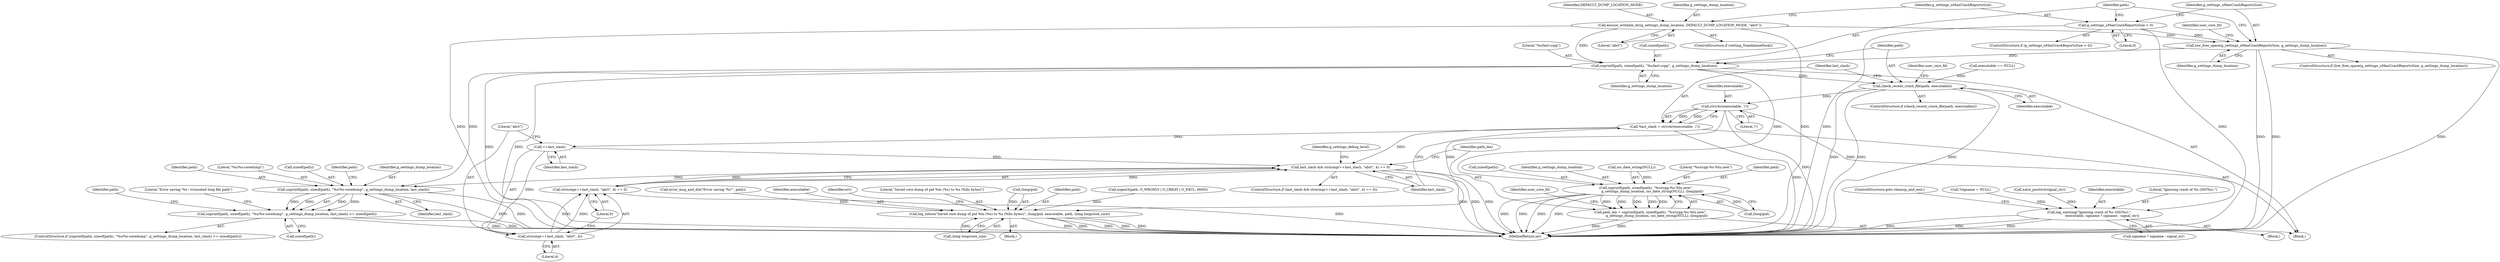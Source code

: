 digraph "0_abrt_3c1b60cfa62d39e5fff5a53a5bc53dae189e740e@API" {
"1000646" [label="(Call,snprintf(path, sizeof(path), \"%s/last-ccpp\", g_settings_dump_location))"];
"1000628" [label="(Call,ensure_writable_dir(g_settings_dump_location, DEFAULT_DUMP_LOCATION_MODE, \"abrt\"))"];
"1000638" [label="(Call,low_free_space(g_settings_nMaxCrashReportsSize, g_settings_dump_location))"];
"1000633" [label="(Call,g_settings_nMaxCrashReportsSize > 0)"];
"1000653" [label="(Call,check_recent_crash_file(path, executable))"];
"1000665" [label="(Call,strrchr(executable, '/'))"];
"1000663" [label="(Call,*last_slash = strrchr(executable, '/'))"];
"1000669" [label="(Call,last_slash && strncmp(++last_slash, \"abrt\", 4) == 0)"];
"1000694" [label="(Call,snprintf(path, sizeof(path), \"%s/%s-coredump\", g_settings_dump_location, last_slash))"];
"1000693" [label="(Call,snprintf(path, sizeof(path), \"%s/%s-coredump\", g_settings_dump_location, last_slash) >= sizeof(path))"];
"1000673" [label="(Call,++last_slash)"];
"1000672" [label="(Call,strncmp(++last_slash, \"abrt\", 4))"];
"1000671" [label="(Call,strncmp(++last_slash, \"abrt\", 4) == 0)"];
"1000684" [label="(Call,log_warning(\"Ignoring crash of %s (SIG%s).\",\n                        executable, signame ? signame : signal_str))"];
"1000741" [label="(Call,log_notice(\"Saved core dump of pid %lu (%s) to %s (%llu bytes)\", (long)pid, executable, path, (long long)core_size))"];
"1000758" [label="(Call,snprintf(path, sizeof(path), \"%s/ccpp-%s-%lu.new\",\n            g_settings_dump_location, iso_date_string(NULL), (long)pid))"];
"1000756" [label="(Call,path_len = snprintf(path, sizeof(path), \"%s/ccpp-%s-%lu.new\",\n            g_settings_dump_location, iso_date_string(NULL), (long)pid))"];
"1000678" [label="(Block,)"];
"1000654" [label="(Identifier,path)"];
"1000698" [label="(Literal,\"%s/%s-coredump\")"];
"1000655" [label="(Identifier,executable)"];
"1000640" [label="(Identifier,g_settings_dump_location)"];
"1000694" [label="(Call,snprintf(path, sizeof(path), \"%s/%s-coredump\", g_settings_dump_location, last_slash))"];
"1000639" [label="(Identifier,g_settings_nMaxCrashReportsSize)"];
"1000700" [label="(Identifier,last_slash)"];
"1000670" [label="(Identifier,last_slash)"];
"1000672" [label="(Call,strncmp(++last_slash, \"abrt\", 4))"];
"1000741" [label="(Call,log_notice(\"Saved core dump of pid %lu (%s) to %s (%llu bytes)\", (long)pid, executable, path, (long long)core_size))"];
"1000594" [label="(Call,*signame = NULL)"];
"1000631" [label="(Literal,\"abrt\")"];
"1000738" [label="(Call,error_msg_and_die(\"Error saving '%s'\", path))"];
"1000759" [label="(Identifier,path)"];
"1000760" [label="(Call,sizeof(path))"];
"1000643" [label="(Identifier,user_core_fd)"];
"1000626" [label="(ControlStructure,if (setting_StandaloneHook))"];
"1000671" [label="(Call,strncmp(++last_slash, \"abrt\", 4) == 0)"];
"1000687" [label="(Call,signame ? signame : signal_str)"];
"1000646" [label="(Call,snprintf(path, sizeof(path), \"%s/last-ccpp\", g_settings_dump_location))"];
"1000665" [label="(Call,strrchr(executable, '/'))"];
"1000746" [label="(Identifier,executable)"];
"1000756" [label="(Call,path_len = snprintf(path, sizeof(path), \"%s/ccpp-%s-%lu.new\",\n            g_settings_dump_location, iso_date_string(NULL), (long)pid))"];
"1000150" [label="(Block,)"];
"1000758" [label="(Call,snprintf(path, sizeof(path), \"%s/ccpp-%s-%lu.new\",\n            g_settings_dump_location, iso_date_string(NULL), (long)pid))"];
"1000766" [label="(Call,(long)pid)"];
"1000650" [label="(Literal,\"%s/last-ccpp\")"];
"1000752" [label="(Identifier,err)"];
"1000742" [label="(Literal,\"Saved core dump of pid %lu (%s) to %s (%llu bytes)\")"];
"1000763" [label="(Identifier,g_settings_dump_location)"];
"1000707" [label="(Identifier,path)"];
"1000748" [label="(Call,(long long)core_size)"];
"1000653" [label="(Call,check_recent_crash_file(path, executable))"];
"1000684" [label="(Call,log_warning(\"Ignoring crash of %s (SIG%s).\",\n                        executable, signame ? signame : signal_str))"];
"1000349" [label="(Call,xatoi_positive(signal_str))"];
"1000743" [label="(Call,(long)pid)"];
"1000747" [label="(Identifier,path)"];
"1000579" [label="(Call,executable == NULL)"];
"1000704" [label="(Literal,\"Error saving '%s': truncated long file path\")"];
"1000675" [label="(Literal,\"abrt\")"];
"1000628" [label="(Call,ensure_writable_dir(g_settings_dump_location, DEFAULT_DUMP_LOCATION_MODE, \"abrt\"))"];
"1000667" [label="(Literal,'/')"];
"1000629" [label="(Identifier,g_settings_dump_location)"];
"1001447" [label="(MethodReturn,int)"];
"1000681" [label="(Identifier,g_settings_debug_level)"];
"1000634" [label="(Identifier,g_settings_nMaxCrashReportsSize)"];
"1000637" [label="(ControlStructure,if (low_free_space(g_settings_nMaxCrashReportsSize, g_settings_dump_location)))"];
"1000757" [label="(Identifier,path_len)"];
"1000696" [label="(Call,sizeof(path))"];
"1000692" [label="(ControlStructure,if (snprintf(path, sizeof(path), \"%s/%s-coredump\", g_settings_dump_location, last_slash) >= sizeof(path)))"];
"1000686" [label="(Identifier,executable)"];
"1000638" [label="(Call,low_free_space(g_settings_nMaxCrashReportsSize, g_settings_dump_location))"];
"1000685" [label="(Literal,\"Ignoring crash of %s (SIG%s).\")"];
"1000683" [label="(Block,)"];
"1000669" [label="(Call,last_slash && strncmp(++last_slash, \"abrt\", 4) == 0)"];
"1000772" [label="(Identifier,user_core_fd)"];
"1000701" [label="(Call,sizeof(path))"];
"1000764" [label="(Call,iso_date_string(NULL))"];
"1000702" [label="(Identifier,path)"];
"1000666" [label="(Identifier,executable)"];
"1000711" [label="(Call,xopen3(path, O_WRONLY | O_CREAT | O_EXCL, 0600))"];
"1000647" [label="(Identifier,path)"];
"1000633" [label="(Call,g_settings_nMaxCrashReportsSize > 0)"];
"1000632" [label="(ControlStructure,if (g_settings_nMaxCrashReportsSize > 0))"];
"1000652" [label="(ControlStructure,if (check_recent_crash_file(path, executable)))"];
"1000648" [label="(Call,sizeof(path))"];
"1000673" [label="(Call,++last_slash)"];
"1000693" [label="(Call,snprintf(path, sizeof(path), \"%s/%s-coredump\", g_settings_dump_location, last_slash) >= sizeof(path))"];
"1000630" [label="(Identifier,DEFAULT_DUMP_LOCATION_MODE)"];
"1000674" [label="(Identifier,last_slash)"];
"1000664" [label="(Identifier,last_slash)"];
"1000663" [label="(Call,*last_slash = strrchr(executable, '/'))"];
"1000691" [label="(ControlStructure,goto cleanup_and_exit;)"];
"1000651" [label="(Identifier,g_settings_dump_location)"];
"1000677" [label="(Literal,0)"];
"1000676" [label="(Literal,4)"];
"1000668" [label="(ControlStructure,if (last_slash && strncmp(++last_slash, \"abrt\", 4) == 0))"];
"1000659" [label="(Identifier,user_core_fd)"];
"1000699" [label="(Identifier,g_settings_dump_location)"];
"1000695" [label="(Identifier,path)"];
"1000762" [label="(Literal,\"%s/ccpp-%s-%lu.new\")"];
"1000635" [label="(Literal,0)"];
"1000646" -> "1000150"  [label="AST: "];
"1000646" -> "1000651"  [label="CFG: "];
"1000647" -> "1000646"  [label="AST: "];
"1000648" -> "1000646"  [label="AST: "];
"1000650" -> "1000646"  [label="AST: "];
"1000651" -> "1000646"  [label="AST: "];
"1000654" -> "1000646"  [label="CFG: "];
"1000646" -> "1001447"  [label="DDG: "];
"1000646" -> "1001447"  [label="DDG: "];
"1000628" -> "1000646"  [label="DDG: "];
"1000638" -> "1000646"  [label="DDG: "];
"1000646" -> "1000653"  [label="DDG: "];
"1000646" -> "1000694"  [label="DDG: "];
"1000646" -> "1000758"  [label="DDG: "];
"1000628" -> "1000626"  [label="AST: "];
"1000628" -> "1000631"  [label="CFG: "];
"1000629" -> "1000628"  [label="AST: "];
"1000630" -> "1000628"  [label="AST: "];
"1000631" -> "1000628"  [label="AST: "];
"1000634" -> "1000628"  [label="CFG: "];
"1000628" -> "1001447"  [label="DDG: "];
"1000628" -> "1001447"  [label="DDG: "];
"1000628" -> "1000638"  [label="DDG: "];
"1000638" -> "1000637"  [label="AST: "];
"1000638" -> "1000640"  [label="CFG: "];
"1000639" -> "1000638"  [label="AST: "];
"1000640" -> "1000638"  [label="AST: "];
"1000643" -> "1000638"  [label="CFG: "];
"1000647" -> "1000638"  [label="CFG: "];
"1000638" -> "1001447"  [label="DDG: "];
"1000638" -> "1001447"  [label="DDG: "];
"1000638" -> "1001447"  [label="DDG: "];
"1000633" -> "1000638"  [label="DDG: "];
"1000633" -> "1000632"  [label="AST: "];
"1000633" -> "1000635"  [label="CFG: "];
"1000634" -> "1000633"  [label="AST: "];
"1000635" -> "1000633"  [label="AST: "];
"1000639" -> "1000633"  [label="CFG: "];
"1000647" -> "1000633"  [label="CFG: "];
"1000633" -> "1001447"  [label="DDG: "];
"1000633" -> "1001447"  [label="DDG: "];
"1000653" -> "1000652"  [label="AST: "];
"1000653" -> "1000655"  [label="CFG: "];
"1000654" -> "1000653"  [label="AST: "];
"1000655" -> "1000653"  [label="AST: "];
"1000659" -> "1000653"  [label="CFG: "];
"1000664" -> "1000653"  [label="CFG: "];
"1000653" -> "1001447"  [label="DDG: "];
"1000653" -> "1001447"  [label="DDG: "];
"1000653" -> "1001447"  [label="DDG: "];
"1000579" -> "1000653"  [label="DDG: "];
"1000653" -> "1000665"  [label="DDG: "];
"1000665" -> "1000663"  [label="AST: "];
"1000665" -> "1000667"  [label="CFG: "];
"1000666" -> "1000665"  [label="AST: "];
"1000667" -> "1000665"  [label="AST: "];
"1000663" -> "1000665"  [label="CFG: "];
"1000665" -> "1001447"  [label="DDG: "];
"1000665" -> "1000663"  [label="DDG: "];
"1000665" -> "1000663"  [label="DDG: "];
"1000665" -> "1000684"  [label="DDG: "];
"1000665" -> "1000741"  [label="DDG: "];
"1000663" -> "1000150"  [label="AST: "];
"1000664" -> "1000663"  [label="AST: "];
"1000670" -> "1000663"  [label="CFG: "];
"1000663" -> "1001447"  [label="DDG: "];
"1000663" -> "1000669"  [label="DDG: "];
"1000663" -> "1000673"  [label="DDG: "];
"1000669" -> "1000668"  [label="AST: "];
"1000669" -> "1000670"  [label="CFG: "];
"1000669" -> "1000671"  [label="CFG: "];
"1000670" -> "1000669"  [label="AST: "];
"1000671" -> "1000669"  [label="AST: "];
"1000681" -> "1000669"  [label="CFG: "];
"1000757" -> "1000669"  [label="CFG: "];
"1000669" -> "1001447"  [label="DDG: "];
"1000669" -> "1001447"  [label="DDG: "];
"1000669" -> "1001447"  [label="DDG: "];
"1000673" -> "1000669"  [label="DDG: "];
"1000671" -> "1000669"  [label="DDG: "];
"1000671" -> "1000669"  [label="DDG: "];
"1000669" -> "1000694"  [label="DDG: "];
"1000694" -> "1000693"  [label="AST: "];
"1000694" -> "1000700"  [label="CFG: "];
"1000695" -> "1000694"  [label="AST: "];
"1000696" -> "1000694"  [label="AST: "];
"1000698" -> "1000694"  [label="AST: "];
"1000699" -> "1000694"  [label="AST: "];
"1000700" -> "1000694"  [label="AST: "];
"1000702" -> "1000694"  [label="CFG: "];
"1000694" -> "1001447"  [label="DDG: "];
"1000694" -> "1001447"  [label="DDG: "];
"1000694" -> "1000693"  [label="DDG: "];
"1000694" -> "1000693"  [label="DDG: "];
"1000694" -> "1000693"  [label="DDG: "];
"1000694" -> "1000693"  [label="DDG: "];
"1000693" -> "1000692"  [label="AST: "];
"1000693" -> "1000701"  [label="CFG: "];
"1000701" -> "1000693"  [label="AST: "];
"1000704" -> "1000693"  [label="CFG: "];
"1000707" -> "1000693"  [label="CFG: "];
"1000693" -> "1001447"  [label="DDG: "];
"1000693" -> "1001447"  [label="DDG: "];
"1000673" -> "1000672"  [label="AST: "];
"1000673" -> "1000674"  [label="CFG: "];
"1000674" -> "1000673"  [label="AST: "];
"1000675" -> "1000673"  [label="CFG: "];
"1000673" -> "1000672"  [label="DDG: "];
"1000672" -> "1000671"  [label="AST: "];
"1000672" -> "1000676"  [label="CFG: "];
"1000675" -> "1000672"  [label="AST: "];
"1000676" -> "1000672"  [label="AST: "];
"1000677" -> "1000672"  [label="CFG: "];
"1000672" -> "1000671"  [label="DDG: "];
"1000672" -> "1000671"  [label="DDG: "];
"1000671" -> "1000677"  [label="CFG: "];
"1000677" -> "1000671"  [label="AST: "];
"1000671" -> "1001447"  [label="DDG: "];
"1000684" -> "1000683"  [label="AST: "];
"1000684" -> "1000687"  [label="CFG: "];
"1000685" -> "1000684"  [label="AST: "];
"1000686" -> "1000684"  [label="AST: "];
"1000687" -> "1000684"  [label="AST: "];
"1000691" -> "1000684"  [label="CFG: "];
"1000684" -> "1001447"  [label="DDG: "];
"1000684" -> "1001447"  [label="DDG: "];
"1000684" -> "1001447"  [label="DDG: "];
"1000594" -> "1000684"  [label="DDG: "];
"1000349" -> "1000684"  [label="DDG: "];
"1000741" -> "1000678"  [label="AST: "];
"1000741" -> "1000748"  [label="CFG: "];
"1000742" -> "1000741"  [label="AST: "];
"1000743" -> "1000741"  [label="AST: "];
"1000746" -> "1000741"  [label="AST: "];
"1000747" -> "1000741"  [label="AST: "];
"1000748" -> "1000741"  [label="AST: "];
"1000752" -> "1000741"  [label="CFG: "];
"1000741" -> "1001447"  [label="DDG: "];
"1000741" -> "1001447"  [label="DDG: "];
"1000741" -> "1001447"  [label="DDG: "];
"1000741" -> "1001447"  [label="DDG: "];
"1000741" -> "1001447"  [label="DDG: "];
"1000743" -> "1000741"  [label="DDG: "];
"1000711" -> "1000741"  [label="DDG: "];
"1000738" -> "1000741"  [label="DDG: "];
"1000748" -> "1000741"  [label="DDG: "];
"1000758" -> "1000756"  [label="AST: "];
"1000758" -> "1000766"  [label="CFG: "];
"1000759" -> "1000758"  [label="AST: "];
"1000760" -> "1000758"  [label="AST: "];
"1000762" -> "1000758"  [label="AST: "];
"1000763" -> "1000758"  [label="AST: "];
"1000764" -> "1000758"  [label="AST: "];
"1000766" -> "1000758"  [label="AST: "];
"1000756" -> "1000758"  [label="CFG: "];
"1000758" -> "1001447"  [label="DDG: "];
"1000758" -> "1001447"  [label="DDG: "];
"1000758" -> "1001447"  [label="DDG: "];
"1000758" -> "1001447"  [label="DDG: "];
"1000758" -> "1000756"  [label="DDG: "];
"1000758" -> "1000756"  [label="DDG: "];
"1000758" -> "1000756"  [label="DDG: "];
"1000758" -> "1000756"  [label="DDG: "];
"1000758" -> "1000756"  [label="DDG: "];
"1000764" -> "1000758"  [label="DDG: "];
"1000766" -> "1000758"  [label="DDG: "];
"1000756" -> "1000150"  [label="AST: "];
"1000757" -> "1000756"  [label="AST: "];
"1000772" -> "1000756"  [label="CFG: "];
"1000756" -> "1001447"  [label="DDG: "];
"1000756" -> "1001447"  [label="DDG: "];
}
